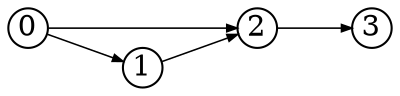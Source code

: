 digraph{
  rankdir=LR
  node [shape=circle,fixedsize=true,width=.26]
  edge [penwidth=0.75,arrowsize=0.5]
  3 -> {}
  2 -> {3}
  1 -> {2}
  0 -> {1 2}
}
